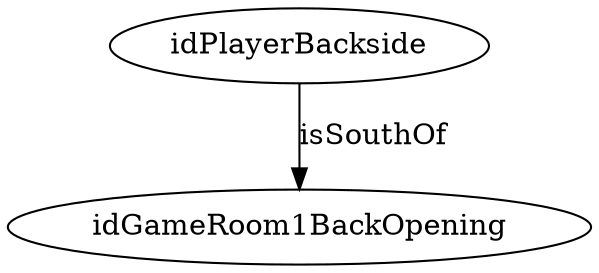 strict digraph  {
idPlayerBackside [node_type=entity_node, root=root];
idGameRoom1BackOpening;
idPlayerBackside -> idGameRoom1BackOpening  [edge_type=relationship, label=isSouthOf];
}
